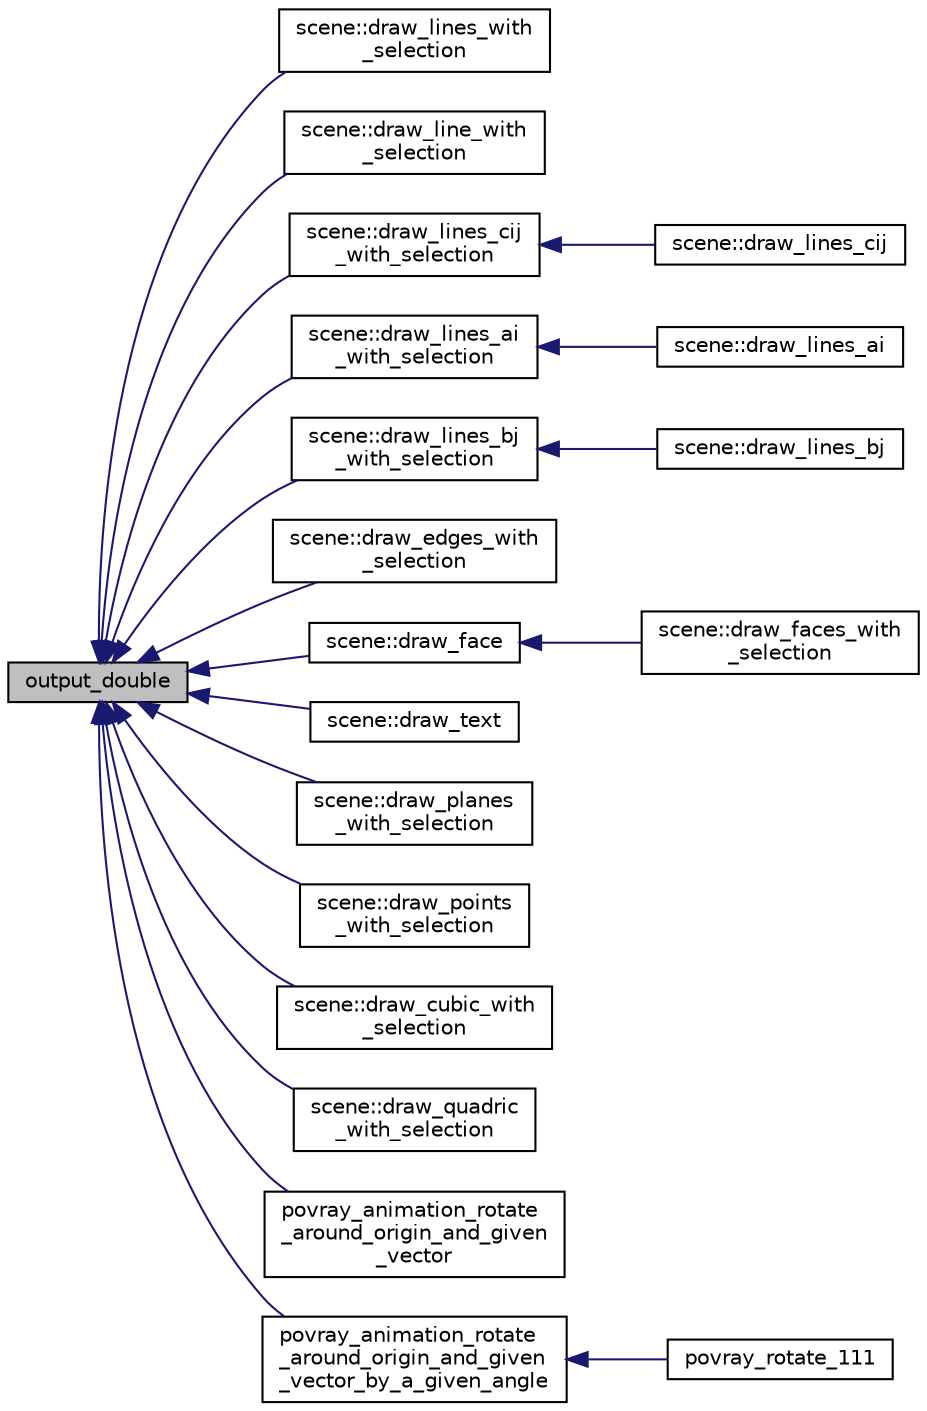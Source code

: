 digraph "output_double"
{
  edge [fontname="Helvetica",fontsize="10",labelfontname="Helvetica",labelfontsize="10"];
  node [fontname="Helvetica",fontsize="10",shape=record];
  rankdir="LR";
  Node196 [label="output_double",height=0.2,width=0.4,color="black", fillcolor="grey75", style="filled", fontcolor="black"];
  Node196 -> Node197 [dir="back",color="midnightblue",fontsize="10",style="solid",fontname="Helvetica"];
  Node197 [label="scene::draw_lines_with\l_selection",height=0.2,width=0.4,color="black", fillcolor="white", style="filled",URL="$df/db1/classscene.html#a923ba79407852202bbb95971e467fca4"];
  Node196 -> Node198 [dir="back",color="midnightblue",fontsize="10",style="solid",fontname="Helvetica"];
  Node198 [label="scene::draw_line_with\l_selection",height=0.2,width=0.4,color="black", fillcolor="white", style="filled",URL="$df/db1/classscene.html#a71a1f3698df72aea4e08d75238eb9e65"];
  Node196 -> Node199 [dir="back",color="midnightblue",fontsize="10",style="solid",fontname="Helvetica"];
  Node199 [label="scene::draw_lines_cij\l_with_selection",height=0.2,width=0.4,color="black", fillcolor="white", style="filled",URL="$df/db1/classscene.html#ac552ac295355e426ebaa2bbcf4527c95"];
  Node199 -> Node200 [dir="back",color="midnightblue",fontsize="10",style="solid",fontname="Helvetica"];
  Node200 [label="scene::draw_lines_cij",height=0.2,width=0.4,color="black", fillcolor="white", style="filled",URL="$df/db1/classscene.html#a1af69e6c140b4b5c650092831b4cfa0b"];
  Node196 -> Node201 [dir="back",color="midnightblue",fontsize="10",style="solid",fontname="Helvetica"];
  Node201 [label="scene::draw_lines_ai\l_with_selection",height=0.2,width=0.4,color="black", fillcolor="white", style="filled",URL="$df/db1/classscene.html#a63b7fdeb5183d882598c6614b95df6ad"];
  Node201 -> Node202 [dir="back",color="midnightblue",fontsize="10",style="solid",fontname="Helvetica"];
  Node202 [label="scene::draw_lines_ai",height=0.2,width=0.4,color="black", fillcolor="white", style="filled",URL="$df/db1/classscene.html#af047046ee2c28dbd7629e7c17109284d"];
  Node196 -> Node203 [dir="back",color="midnightblue",fontsize="10",style="solid",fontname="Helvetica"];
  Node203 [label="scene::draw_lines_bj\l_with_selection",height=0.2,width=0.4,color="black", fillcolor="white", style="filled",URL="$df/db1/classscene.html#a0b87d887781e997eb64dd82e6e302e37"];
  Node203 -> Node204 [dir="back",color="midnightblue",fontsize="10",style="solid",fontname="Helvetica"];
  Node204 [label="scene::draw_lines_bj",height=0.2,width=0.4,color="black", fillcolor="white", style="filled",URL="$df/db1/classscene.html#a51de9f69f450d42fbe558663e2ef5222"];
  Node196 -> Node205 [dir="back",color="midnightblue",fontsize="10",style="solid",fontname="Helvetica"];
  Node205 [label="scene::draw_edges_with\l_selection",height=0.2,width=0.4,color="black", fillcolor="white", style="filled",URL="$df/db1/classscene.html#ab9d0a2f2bf8b62dd760bba2e10310ae1"];
  Node196 -> Node206 [dir="back",color="midnightblue",fontsize="10",style="solid",fontname="Helvetica"];
  Node206 [label="scene::draw_face",height=0.2,width=0.4,color="black", fillcolor="white", style="filled",URL="$df/db1/classscene.html#a9eda6a9de48435c9f5d574b31108394b"];
  Node206 -> Node207 [dir="back",color="midnightblue",fontsize="10",style="solid",fontname="Helvetica"];
  Node207 [label="scene::draw_faces_with\l_selection",height=0.2,width=0.4,color="black", fillcolor="white", style="filled",URL="$df/db1/classscene.html#a8e6c75f38d638049667fadaa7b1ccae5"];
  Node196 -> Node208 [dir="back",color="midnightblue",fontsize="10",style="solid",fontname="Helvetica"];
  Node208 [label="scene::draw_text",height=0.2,width=0.4,color="black", fillcolor="white", style="filled",URL="$df/db1/classscene.html#a293886f37e26c99e4f30c81ff051c9f1"];
  Node196 -> Node209 [dir="back",color="midnightblue",fontsize="10",style="solid",fontname="Helvetica"];
  Node209 [label="scene::draw_planes\l_with_selection",height=0.2,width=0.4,color="black", fillcolor="white", style="filled",URL="$df/db1/classscene.html#a9f60ba53ea554ed11324b90a5fd97815"];
  Node196 -> Node210 [dir="back",color="midnightblue",fontsize="10",style="solid",fontname="Helvetica"];
  Node210 [label="scene::draw_points\l_with_selection",height=0.2,width=0.4,color="black", fillcolor="white", style="filled",URL="$df/db1/classscene.html#a86cbdee59cbee8e91b4a3fb3b2d8b1c5"];
  Node196 -> Node211 [dir="back",color="midnightblue",fontsize="10",style="solid",fontname="Helvetica"];
  Node211 [label="scene::draw_cubic_with\l_selection",height=0.2,width=0.4,color="black", fillcolor="white", style="filled",URL="$df/db1/classscene.html#aebeae8f1e55e8cd895ba2e205bf56e16"];
  Node196 -> Node212 [dir="back",color="midnightblue",fontsize="10",style="solid",fontname="Helvetica"];
  Node212 [label="scene::draw_quadric\l_with_selection",height=0.2,width=0.4,color="black", fillcolor="white", style="filled",URL="$df/db1/classscene.html#af77811a3eb8042e574d2bac0b2d1e2e0"];
  Node196 -> Node213 [dir="back",color="midnightblue",fontsize="10",style="solid",fontname="Helvetica"];
  Node213 [label="povray_animation_rotate\l_around_origin_and_given\l_vector",height=0.2,width=0.4,color="black", fillcolor="white", style="filled",URL="$d4/d74/util_8_c.html#a53d2d31f5064dd2959cd09f37455b4f3"];
  Node196 -> Node214 [dir="back",color="midnightblue",fontsize="10",style="solid",fontname="Helvetica"];
  Node214 [label="povray_animation_rotate\l_around_origin_and_given\l_vector_by_a_given_angle",height=0.2,width=0.4,color="black", fillcolor="white", style="filled",URL="$d4/d74/util_8_c.html#a2245663061067c9ef37c6f7a726f073f"];
  Node214 -> Node215 [dir="back",color="midnightblue",fontsize="10",style="solid",fontname="Helvetica"];
  Node215 [label="povray_rotate_111",height=0.2,width=0.4,color="black", fillcolor="white", style="filled",URL="$d4/d74/util_8_c.html#a3bba4ee5b9b9b1d17d6a4decac31797e"];
}

